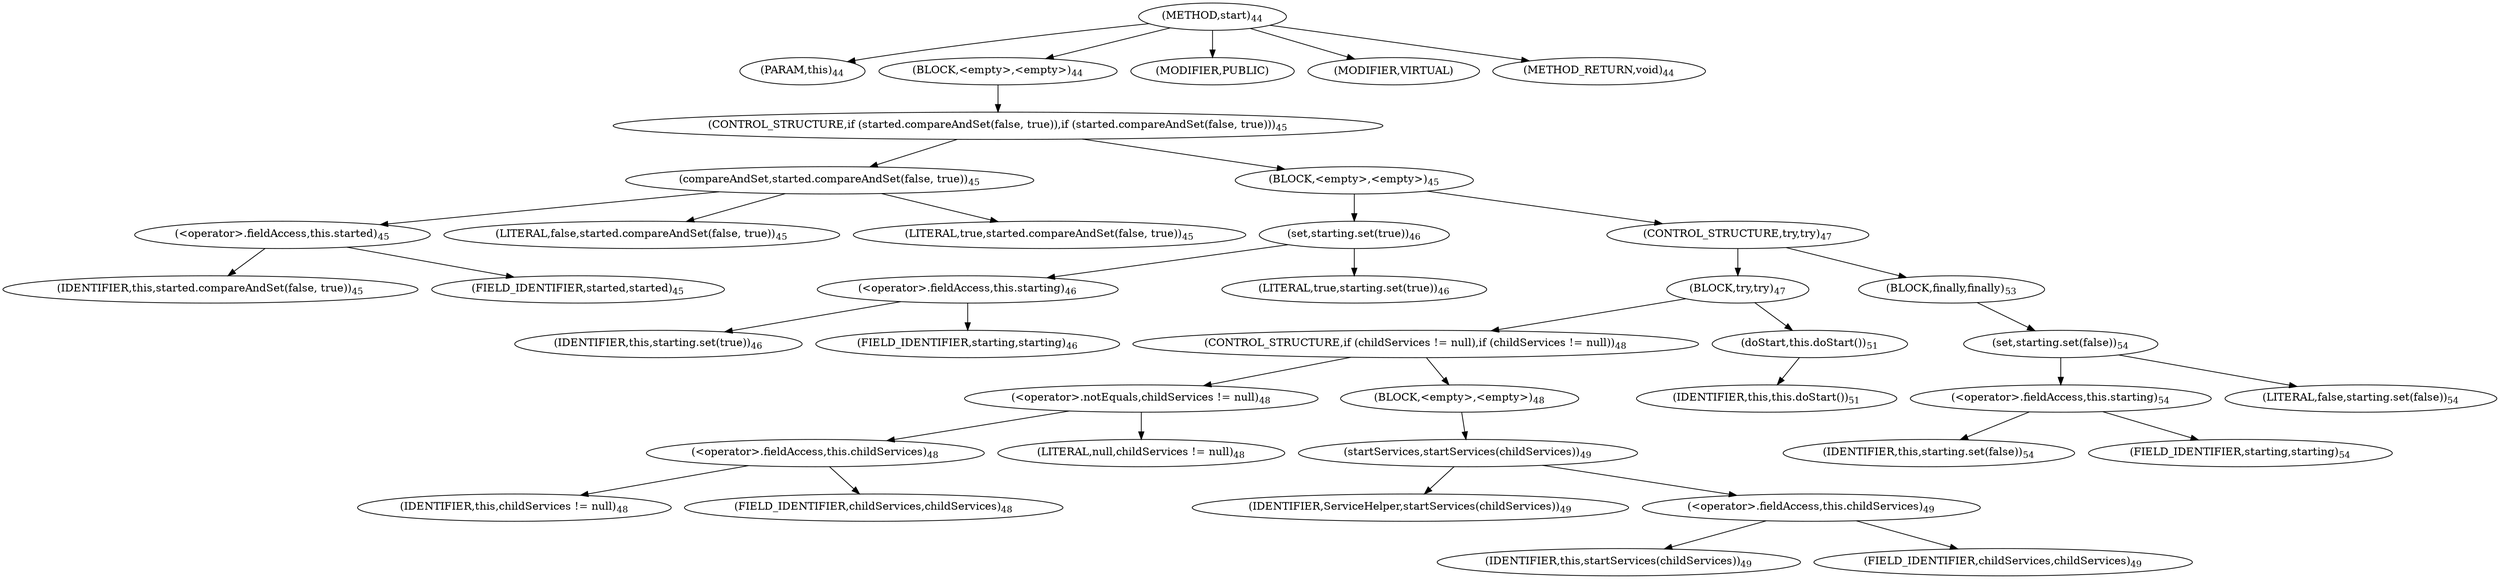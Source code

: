 digraph "start" {  
"46" [label = <(METHOD,start)<SUB>44</SUB>> ]
"4" [label = <(PARAM,this)<SUB>44</SUB>> ]
"47" [label = <(BLOCK,&lt;empty&gt;,&lt;empty&gt;)<SUB>44</SUB>> ]
"48" [label = <(CONTROL_STRUCTURE,if (started.compareAndSet(false, true)),if (started.compareAndSet(false, true)))<SUB>45</SUB>> ]
"49" [label = <(compareAndSet,started.compareAndSet(false, true))<SUB>45</SUB>> ]
"50" [label = <(&lt;operator&gt;.fieldAccess,this.started)<SUB>45</SUB>> ]
"51" [label = <(IDENTIFIER,this,started.compareAndSet(false, true))<SUB>45</SUB>> ]
"52" [label = <(FIELD_IDENTIFIER,started,started)<SUB>45</SUB>> ]
"53" [label = <(LITERAL,false,started.compareAndSet(false, true))<SUB>45</SUB>> ]
"54" [label = <(LITERAL,true,started.compareAndSet(false, true))<SUB>45</SUB>> ]
"55" [label = <(BLOCK,&lt;empty&gt;,&lt;empty&gt;)<SUB>45</SUB>> ]
"56" [label = <(set,starting.set(true))<SUB>46</SUB>> ]
"57" [label = <(&lt;operator&gt;.fieldAccess,this.starting)<SUB>46</SUB>> ]
"58" [label = <(IDENTIFIER,this,starting.set(true))<SUB>46</SUB>> ]
"59" [label = <(FIELD_IDENTIFIER,starting,starting)<SUB>46</SUB>> ]
"60" [label = <(LITERAL,true,starting.set(true))<SUB>46</SUB>> ]
"61" [label = <(CONTROL_STRUCTURE,try,try)<SUB>47</SUB>> ]
"62" [label = <(BLOCK,try,try)<SUB>47</SUB>> ]
"63" [label = <(CONTROL_STRUCTURE,if (childServices != null),if (childServices != null))<SUB>48</SUB>> ]
"64" [label = <(&lt;operator&gt;.notEquals,childServices != null)<SUB>48</SUB>> ]
"65" [label = <(&lt;operator&gt;.fieldAccess,this.childServices)<SUB>48</SUB>> ]
"66" [label = <(IDENTIFIER,this,childServices != null)<SUB>48</SUB>> ]
"67" [label = <(FIELD_IDENTIFIER,childServices,childServices)<SUB>48</SUB>> ]
"68" [label = <(LITERAL,null,childServices != null)<SUB>48</SUB>> ]
"69" [label = <(BLOCK,&lt;empty&gt;,&lt;empty&gt;)<SUB>48</SUB>> ]
"70" [label = <(startServices,startServices(childServices))<SUB>49</SUB>> ]
"71" [label = <(IDENTIFIER,ServiceHelper,startServices(childServices))<SUB>49</SUB>> ]
"72" [label = <(&lt;operator&gt;.fieldAccess,this.childServices)<SUB>49</SUB>> ]
"73" [label = <(IDENTIFIER,this,startServices(childServices))<SUB>49</SUB>> ]
"74" [label = <(FIELD_IDENTIFIER,childServices,childServices)<SUB>49</SUB>> ]
"75" [label = <(doStart,this.doStart())<SUB>51</SUB>> ]
"3" [label = <(IDENTIFIER,this,this.doStart())<SUB>51</SUB>> ]
"76" [label = <(BLOCK,finally,finally)<SUB>53</SUB>> ]
"77" [label = <(set,starting.set(false))<SUB>54</SUB>> ]
"78" [label = <(&lt;operator&gt;.fieldAccess,this.starting)<SUB>54</SUB>> ]
"79" [label = <(IDENTIFIER,this,starting.set(false))<SUB>54</SUB>> ]
"80" [label = <(FIELD_IDENTIFIER,starting,starting)<SUB>54</SUB>> ]
"81" [label = <(LITERAL,false,starting.set(false))<SUB>54</SUB>> ]
"82" [label = <(MODIFIER,PUBLIC)> ]
"83" [label = <(MODIFIER,VIRTUAL)> ]
"84" [label = <(METHOD_RETURN,void)<SUB>44</SUB>> ]
  "46" -> "4" 
  "46" -> "47" 
  "46" -> "82" 
  "46" -> "83" 
  "46" -> "84" 
  "47" -> "48" 
  "48" -> "49" 
  "48" -> "55" 
  "49" -> "50" 
  "49" -> "53" 
  "49" -> "54" 
  "50" -> "51" 
  "50" -> "52" 
  "55" -> "56" 
  "55" -> "61" 
  "56" -> "57" 
  "56" -> "60" 
  "57" -> "58" 
  "57" -> "59" 
  "61" -> "62" 
  "61" -> "76" 
  "62" -> "63" 
  "62" -> "75" 
  "63" -> "64" 
  "63" -> "69" 
  "64" -> "65" 
  "64" -> "68" 
  "65" -> "66" 
  "65" -> "67" 
  "69" -> "70" 
  "70" -> "71" 
  "70" -> "72" 
  "72" -> "73" 
  "72" -> "74" 
  "75" -> "3" 
  "76" -> "77" 
  "77" -> "78" 
  "77" -> "81" 
  "78" -> "79" 
  "78" -> "80" 
}
